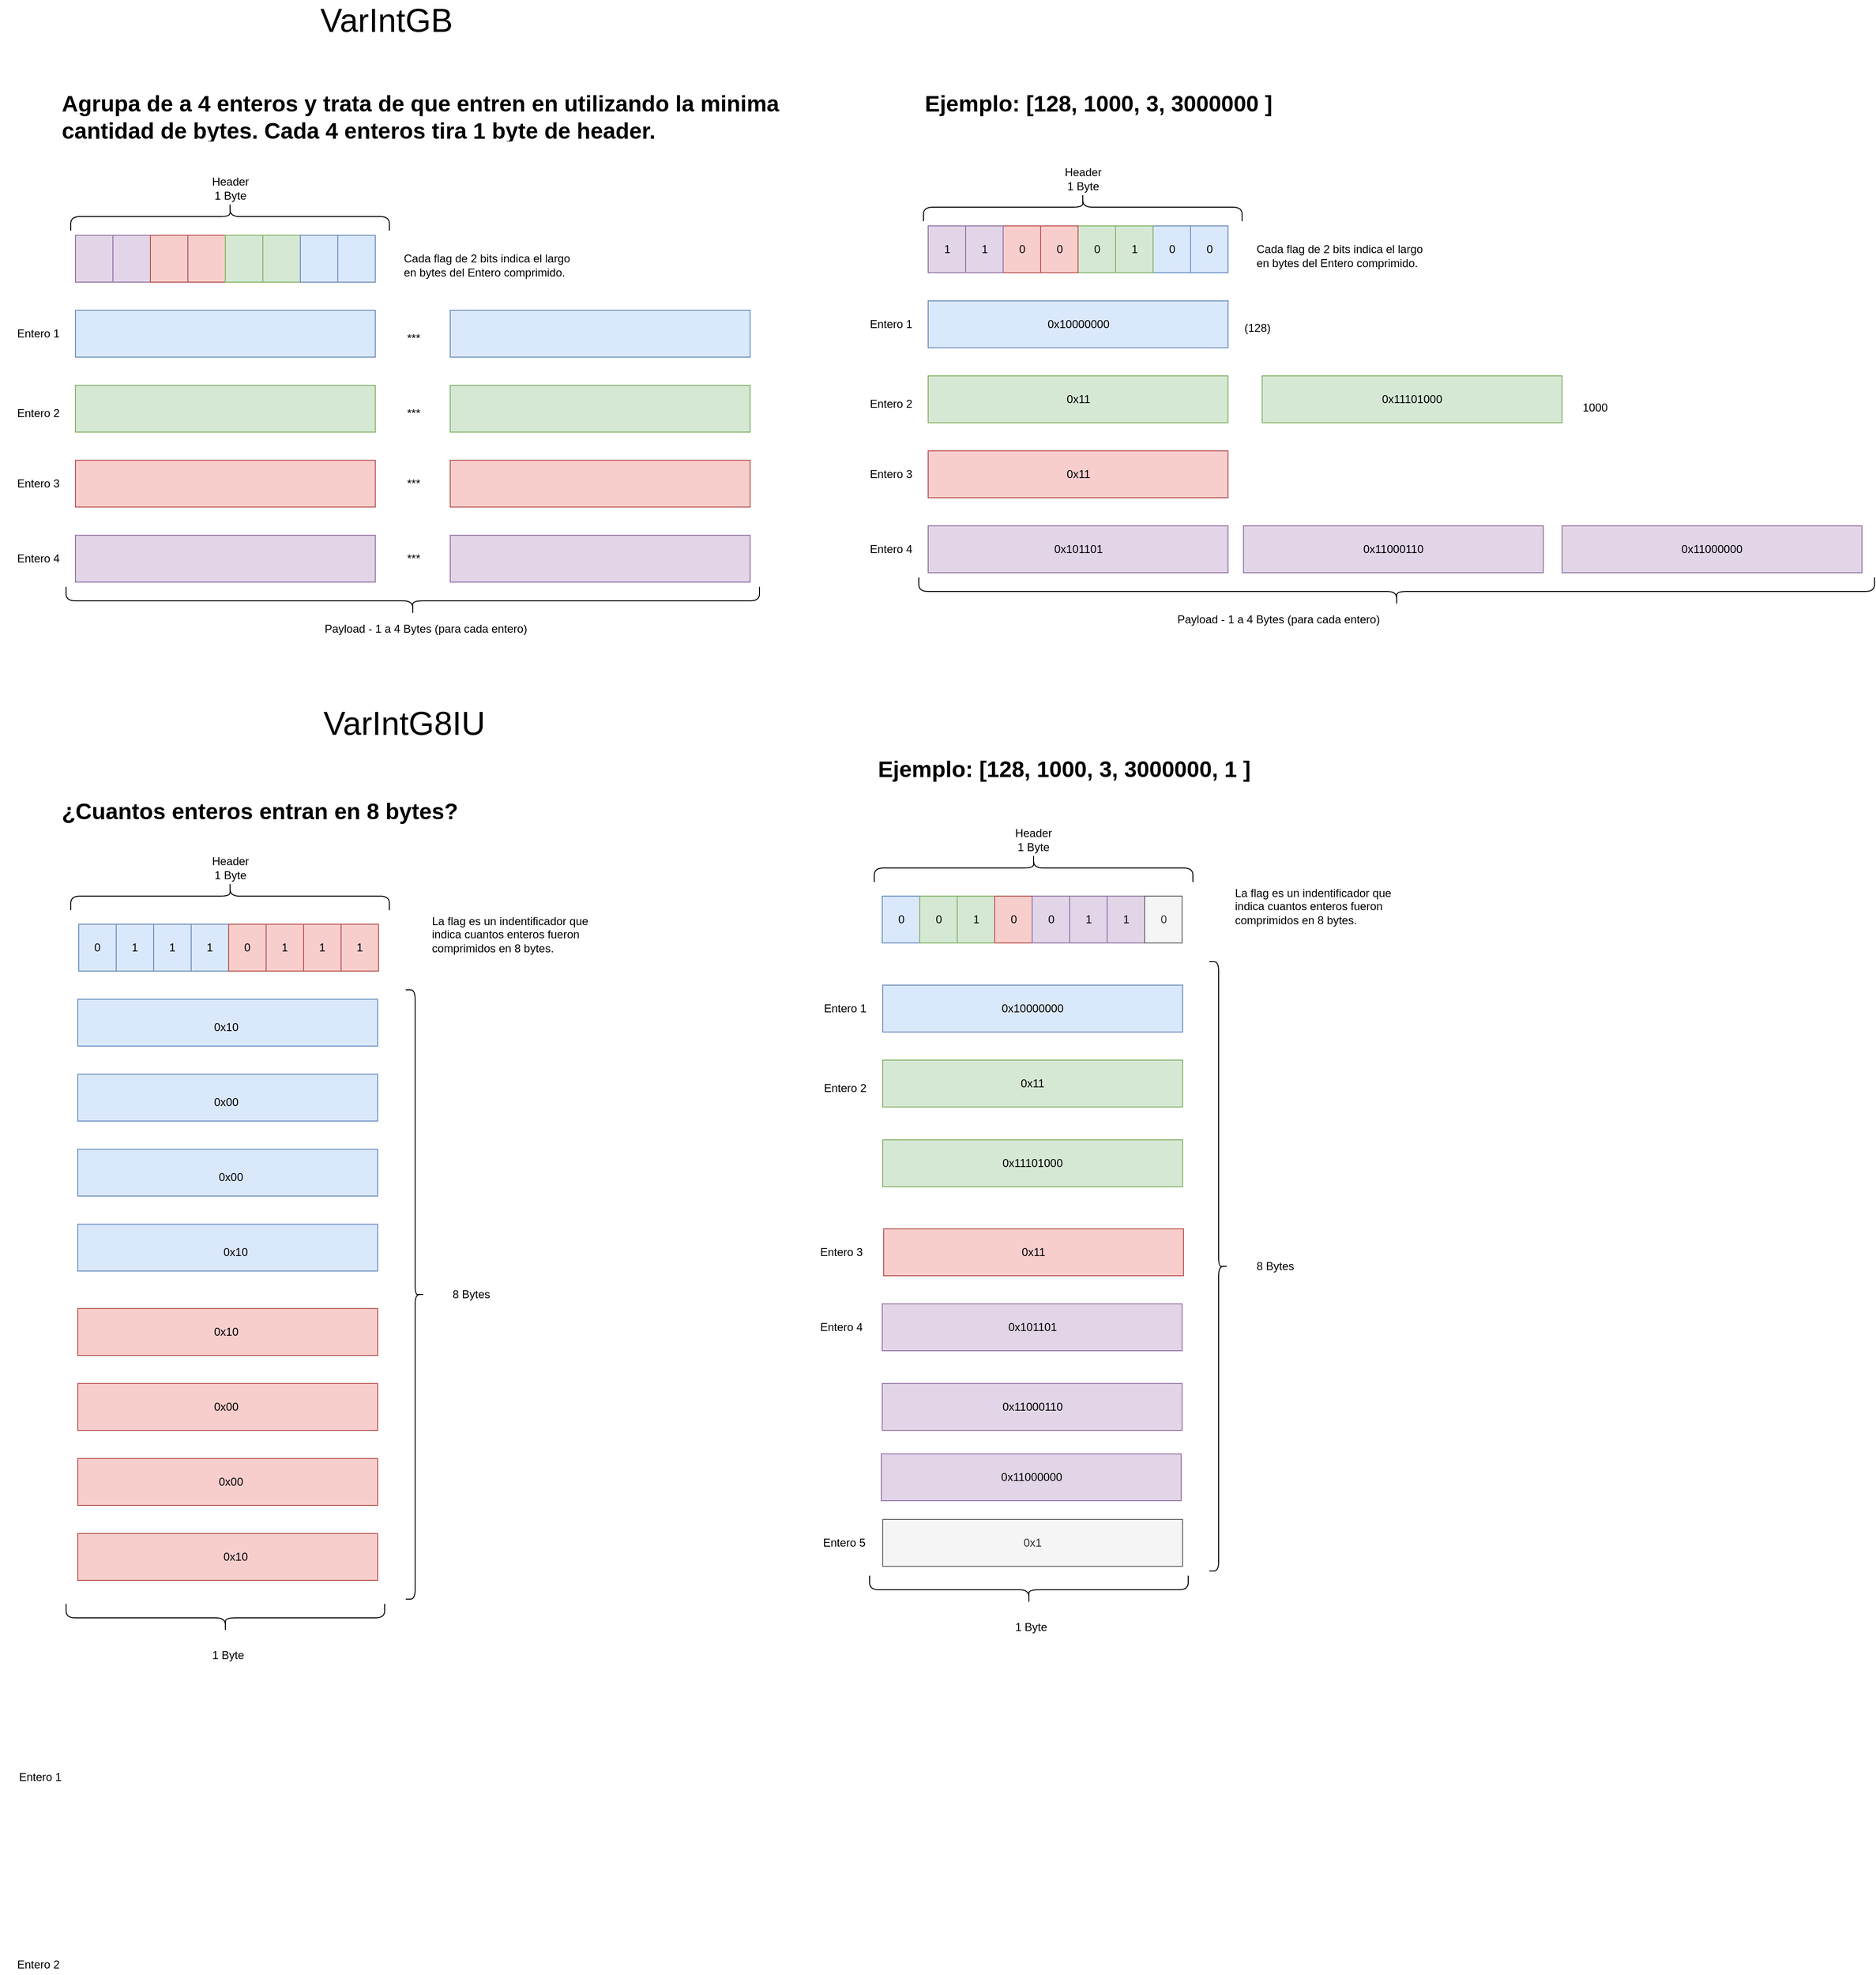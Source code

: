<mxfile version="14.2.9" type="github">
  <diagram id="hsf868e_G697D2QuOopU" name="Page-1">
    <mxGraphModel dx="1892" dy="1302" grid="1" gridSize="10" guides="1" tooltips="1" connect="1" arrows="1" fold="1" page="1" pageScale="1" pageWidth="850" pageHeight="1100" math="0" shadow="0">
      <root>
        <mxCell id="0" />
        <mxCell id="1" parent="0" />
        <mxCell id="dQEKMLo4c5Q9Y4gcqhOH-5" value="" style="rounded=0;whiteSpace=wrap;html=1;fillColor=#e1d5e7;strokeColor=#9673a6;" vertex="1" parent="1">
          <mxGeometry x="93.5" y="280" width="80" height="50" as="geometry" />
        </mxCell>
        <mxCell id="dQEKMLo4c5Q9Y4gcqhOH-6" value="" style="rounded=0;whiteSpace=wrap;html=1;fillColor=#f8cecc;strokeColor=#b85450;" vertex="1" parent="1">
          <mxGeometry x="173.5" y="280" width="80" height="50" as="geometry" />
        </mxCell>
        <mxCell id="dQEKMLo4c5Q9Y4gcqhOH-7" value="" style="rounded=0;whiteSpace=wrap;html=1;fillColor=#d5e8d4;strokeColor=#82b366;" vertex="1" parent="1">
          <mxGeometry x="253.5" y="280" width="80" height="50" as="geometry" />
        </mxCell>
        <mxCell id="dQEKMLo4c5Q9Y4gcqhOH-8" value="" style="rounded=0;whiteSpace=wrap;html=1;fillColor=#dae8fc;strokeColor=#6c8ebf;" vertex="1" parent="1">
          <mxGeometry x="333.5" y="280" width="80" height="50" as="geometry" />
        </mxCell>
        <mxCell id="dQEKMLo4c5Q9Y4gcqhOH-9" value="" style="rounded=0;whiteSpace=wrap;html=1;fillColor=#dae8fc;strokeColor=#6c8ebf;" vertex="1" parent="1">
          <mxGeometry x="93.5" y="360" width="320" height="50" as="geometry" />
        </mxCell>
        <mxCell id="dQEKMLo4c5Q9Y4gcqhOH-10" value="" style="rounded=0;whiteSpace=wrap;html=1;fillColor=#d5e8d4;strokeColor=#82b366;" vertex="1" parent="1">
          <mxGeometry x="93.5" y="440" width="320" height="50" as="geometry" />
        </mxCell>
        <mxCell id="dQEKMLo4c5Q9Y4gcqhOH-11" value="" style="rounded=0;whiteSpace=wrap;html=1;fillColor=#f8cecc;strokeColor=#b85450;" vertex="1" parent="1">
          <mxGeometry x="93.5" y="520" width="320" height="50" as="geometry" />
        </mxCell>
        <mxCell id="dQEKMLo4c5Q9Y4gcqhOH-12" value="" style="rounded=0;whiteSpace=wrap;html=1;fillColor=#e1d5e7;strokeColor=#9673a6;" vertex="1" parent="1">
          <mxGeometry x="93.5" y="600" width="320" height="50" as="geometry" />
        </mxCell>
        <mxCell id="dQEKMLo4c5Q9Y4gcqhOH-15" value="" style="rounded=0;whiteSpace=wrap;html=1;fillColor=#e1d5e7;strokeColor=#9673a6;" vertex="1" parent="1">
          <mxGeometry x="93.5" y="280" width="40" height="50" as="geometry" />
        </mxCell>
        <mxCell id="dQEKMLo4c5Q9Y4gcqhOH-16" value="" style="rounded=0;whiteSpace=wrap;html=1;fillColor=#f8cecc;strokeColor=#b85450;" vertex="1" parent="1">
          <mxGeometry x="173.5" y="280" width="40" height="50" as="geometry" />
        </mxCell>
        <mxCell id="dQEKMLo4c5Q9Y4gcqhOH-17" value="" style="rounded=0;whiteSpace=wrap;html=1;fillColor=#d5e8d4;strokeColor=#82b366;" vertex="1" parent="1">
          <mxGeometry x="253.5" y="280" width="40" height="50" as="geometry" />
        </mxCell>
        <mxCell id="dQEKMLo4c5Q9Y4gcqhOH-18" value="" style="rounded=0;whiteSpace=wrap;html=1;fillColor=#dae8fc;strokeColor=#6c8ebf;" vertex="1" parent="1">
          <mxGeometry x="333.5" y="280" width="40" height="50" as="geometry" />
        </mxCell>
        <mxCell id="dQEKMLo4c5Q9Y4gcqhOH-19" value="Payload - 1 a 4 Bytes (para cada entero)" style="text;html=1;strokeColor=none;fillColor=none;align=center;verticalAlign=middle;whiteSpace=wrap;rounded=0;" vertex="1" parent="1">
          <mxGeometry x="351" y="690" width="232.5" height="20" as="geometry" />
        </mxCell>
        <mxCell id="dQEKMLo4c5Q9Y4gcqhOH-30" value="" style="shape=curlyBracket;whiteSpace=wrap;html=1;rounded=1;rotation=-90;" vertex="1" parent="1">
          <mxGeometry x="438.5" y="300" width="30" height="740" as="geometry" />
        </mxCell>
        <mxCell id="dQEKMLo4c5Q9Y4gcqhOH-31" value="" style="shape=curlyBracket;whiteSpace=wrap;html=1;rounded=1;rotation=-90;direction=west;" vertex="1" parent="1">
          <mxGeometry x="243.5" y="90" width="30" height="340" as="geometry" />
        </mxCell>
        <mxCell id="dQEKMLo4c5Q9Y4gcqhOH-32" value="&lt;div&gt;Header &lt;br&gt;&lt;/div&gt;&lt;div&gt;1 Byte&lt;/div&gt;" style="text;html=1;strokeColor=none;fillColor=none;align=center;verticalAlign=middle;whiteSpace=wrap;rounded=0;" vertex="1" parent="1">
          <mxGeometry x="213.5" y="220" width="90" height="20" as="geometry" />
        </mxCell>
        <mxCell id="dQEKMLo4c5Q9Y4gcqhOH-33" value="" style="rounded=0;whiteSpace=wrap;html=1;fillColor=#dae8fc;strokeColor=#6c8ebf;" vertex="1" parent="1">
          <mxGeometry x="493.5" y="360" width="320" height="50" as="geometry" />
        </mxCell>
        <mxCell id="dQEKMLo4c5Q9Y4gcqhOH-34" value="" style="rounded=0;whiteSpace=wrap;html=1;fillColor=#d5e8d4;strokeColor=#82b366;" vertex="1" parent="1">
          <mxGeometry x="493.5" y="440" width="320" height="50" as="geometry" />
        </mxCell>
        <mxCell id="dQEKMLo4c5Q9Y4gcqhOH-35" value="" style="rounded=0;whiteSpace=wrap;html=1;fillColor=#f8cecc;strokeColor=#b85450;" vertex="1" parent="1">
          <mxGeometry x="493.5" y="520" width="320" height="50" as="geometry" />
        </mxCell>
        <mxCell id="dQEKMLo4c5Q9Y4gcqhOH-36" value="" style="rounded=0;whiteSpace=wrap;html=1;fillColor=#e1d5e7;strokeColor=#9673a6;" vertex="1" parent="1">
          <mxGeometry x="493.5" y="600" width="320" height="50" as="geometry" />
        </mxCell>
        <mxCell id="dQEKMLo4c5Q9Y4gcqhOH-37" value="***" style="text;html=1;align=center;verticalAlign=middle;resizable=0;points=[];autosize=1;" vertex="1" parent="1">
          <mxGeometry x="438.5" y="380" width="30" height="20" as="geometry" />
        </mxCell>
        <mxCell id="dQEKMLo4c5Q9Y4gcqhOH-38" value="***" style="text;html=1;align=center;verticalAlign=middle;resizable=0;points=[];autosize=1;" vertex="1" parent="1">
          <mxGeometry x="438.5" y="460" width="30" height="20" as="geometry" />
        </mxCell>
        <mxCell id="dQEKMLo4c5Q9Y4gcqhOH-39" value="***" style="text;html=1;align=center;verticalAlign=middle;resizable=0;points=[];autosize=1;" vertex="1" parent="1">
          <mxGeometry x="438.5" y="535" width="30" height="20" as="geometry" />
        </mxCell>
        <mxCell id="dQEKMLo4c5Q9Y4gcqhOH-40" value="***" style="text;html=1;align=center;verticalAlign=middle;resizable=0;points=[];autosize=1;" vertex="1" parent="1">
          <mxGeometry x="438.5" y="615" width="30" height="20" as="geometry" />
        </mxCell>
        <mxCell id="dQEKMLo4c5Q9Y4gcqhOH-41" value="Entero 1" style="text;html=1;strokeColor=none;fillColor=none;align=center;verticalAlign=middle;whiteSpace=wrap;rounded=0;" vertex="1" parent="1">
          <mxGeometry x="13.5" y="375" width="80" height="20" as="geometry" />
        </mxCell>
        <mxCell id="dQEKMLo4c5Q9Y4gcqhOH-42" value="Entero 2" style="text;html=1;strokeColor=none;fillColor=none;align=center;verticalAlign=middle;whiteSpace=wrap;rounded=0;" vertex="1" parent="1">
          <mxGeometry x="13.5" y="460" width="80" height="20" as="geometry" />
        </mxCell>
        <mxCell id="dQEKMLo4c5Q9Y4gcqhOH-43" value="Entero 3" style="text;html=1;strokeColor=none;fillColor=none;align=center;verticalAlign=middle;whiteSpace=wrap;rounded=0;" vertex="1" parent="1">
          <mxGeometry x="13.5" y="535" width="80" height="20" as="geometry" />
        </mxCell>
        <mxCell id="dQEKMLo4c5Q9Y4gcqhOH-44" value="Entero 4" style="text;html=1;strokeColor=none;fillColor=none;align=center;verticalAlign=middle;whiteSpace=wrap;rounded=0;" vertex="1" parent="1">
          <mxGeometry x="13.5" y="615" width="80" height="20" as="geometry" />
        </mxCell>
        <mxCell id="dQEKMLo4c5Q9Y4gcqhOH-45" value="&lt;br&gt;&lt;p&gt;Cada flag de 2 bits indica el largo en bytes del Entero comprimido.&lt;br&gt;&lt;/p&gt;" style="text;html=1;strokeColor=none;fillColor=none;spacing=5;spacingTop=-20;whiteSpace=wrap;overflow=hidden;rounded=0;" vertex="1" parent="1">
          <mxGeometry x="438.5" y="282" width="195" height="58" as="geometry" />
        </mxCell>
        <mxCell id="dQEKMLo4c5Q9Y4gcqhOH-47" value="&lt;font style=&quot;font-size: 35px&quot;&gt;VarIntGB&lt;/font&gt;" style="text;html=1;align=center;verticalAlign=middle;resizable=0;points=[];autosize=1;" vertex="1" parent="1">
          <mxGeometry x="345" y="35" width="160" height="30" as="geometry" />
        </mxCell>
        <mxCell id="dQEKMLo4c5Q9Y4gcqhOH-76" value="La flag es un indentificador que indica cuantos enteros fueron comprimidos en 8 bytes." style="text;html=1;strokeColor=none;fillColor=none;spacing=5;spacingTop=-20;whiteSpace=wrap;overflow=hidden;rounded=0;" vertex="1" parent="1">
          <mxGeometry x="468.5" y="1015" width="195" height="58" as="geometry" />
        </mxCell>
        <mxCell id="dQEKMLo4c5Q9Y4gcqhOH-77" value="&lt;font style=&quot;font-size: 35px&quot;&gt;VarIntG8IU&lt;/font&gt;" style="text;html=1;align=center;verticalAlign=middle;resizable=0;points=[];autosize=1;" vertex="1" parent="1">
          <mxGeometry x="348.5" y="785" width="190" height="30" as="geometry" />
        </mxCell>
        <mxCell id="dQEKMLo4c5Q9Y4gcqhOH-96" value="" style="rounded=0;whiteSpace=wrap;html=1;fillColor=#dae8fc;strokeColor=#6c8ebf;" vertex="1" parent="1">
          <mxGeometry x="96" y="1095" width="320" height="50" as="geometry" />
        </mxCell>
        <mxCell id="dQEKMLo4c5Q9Y4gcqhOH-97" value="" style="rounded=0;whiteSpace=wrap;html=1;fillColor=#dae8fc;strokeColor=#6c8ebf;" vertex="1" parent="1">
          <mxGeometry x="96" y="1175" width="320" height="50" as="geometry" />
        </mxCell>
        <mxCell id="dQEKMLo4c5Q9Y4gcqhOH-98" value="" style="rounded=0;whiteSpace=wrap;html=1;fillColor=#dae8fc;strokeColor=#6c8ebf;" vertex="1" parent="1">
          <mxGeometry x="96" y="1255" width="320" height="50" as="geometry" />
        </mxCell>
        <mxCell id="dQEKMLo4c5Q9Y4gcqhOH-99" value="" style="rounded=0;whiteSpace=wrap;html=1;fillColor=#dae8fc;strokeColor=#6c8ebf;" vertex="1" parent="1">
          <mxGeometry x="96" y="1335" width="320" height="50" as="geometry" />
        </mxCell>
        <mxCell id="dQEKMLo4c5Q9Y4gcqhOH-100" value="1 Byte" style="text;html=1;strokeColor=none;fillColor=none;align=center;verticalAlign=middle;whiteSpace=wrap;rounded=0;" vertex="1" parent="1">
          <mxGeometry x="139.75" y="1785" width="232.5" height="20" as="geometry" />
        </mxCell>
        <mxCell id="dQEKMLo4c5Q9Y4gcqhOH-101" value="" style="shape=curlyBracket;whiteSpace=wrap;html=1;rounded=1;rotation=-90;" vertex="1" parent="1">
          <mxGeometry x="238.5" y="1585" width="30" height="340" as="geometry" />
        </mxCell>
        <mxCell id="dQEKMLo4c5Q9Y4gcqhOH-102" value="Entero 1" style="text;html=1;strokeColor=none;fillColor=none;align=center;verticalAlign=middle;whiteSpace=wrap;rounded=0;" vertex="1" parent="1">
          <mxGeometry x="16" y="1915" width="80" height="20" as="geometry" />
        </mxCell>
        <mxCell id="dQEKMLo4c5Q9Y4gcqhOH-106" value="" style="rounded=0;whiteSpace=wrap;html=1;fillColor=#f8cecc;strokeColor=#b85450;" vertex="1" parent="1">
          <mxGeometry x="96" y="1425" width="320" height="50" as="geometry" />
        </mxCell>
        <mxCell id="dQEKMLo4c5Q9Y4gcqhOH-107" value="" style="rounded=0;whiteSpace=wrap;html=1;fillColor=#f8cecc;strokeColor=#b85450;" vertex="1" parent="1">
          <mxGeometry x="96" y="1505" width="320" height="50" as="geometry" />
        </mxCell>
        <mxCell id="dQEKMLo4c5Q9Y4gcqhOH-108" value="" style="rounded=0;whiteSpace=wrap;html=1;fillColor=#f8cecc;strokeColor=#b85450;" vertex="1" parent="1">
          <mxGeometry x="96" y="1585" width="320" height="50" as="geometry" />
        </mxCell>
        <mxCell id="dQEKMLo4c5Q9Y4gcqhOH-109" value="" style="rounded=0;whiteSpace=wrap;html=1;fillColor=#f8cecc;strokeColor=#b85450;" vertex="1" parent="1">
          <mxGeometry x="96" y="1665" width="320" height="50" as="geometry" />
        </mxCell>
        <mxCell id="dQEKMLo4c5Q9Y4gcqhOH-110" value="Entero 2" style="text;html=1;strokeColor=none;fillColor=none;align=center;verticalAlign=middle;whiteSpace=wrap;rounded=0;" vertex="1" parent="1">
          <mxGeometry x="13.5" y="2115" width="80" height="20" as="geometry" />
        </mxCell>
        <mxCell id="dQEKMLo4c5Q9Y4gcqhOH-115" value="0x00" style="text;html=1;align=center;verticalAlign=middle;resizable=0;points=[];autosize=1;" vertex="1" parent="1">
          <mxGeometry x="233.5" y="1520" width="40" height="20" as="geometry" />
        </mxCell>
        <mxCell id="dQEKMLo4c5Q9Y4gcqhOH-116" value="0x10" style="text;html=1;align=center;verticalAlign=middle;resizable=0;points=[];autosize=1;" vertex="1" parent="1">
          <mxGeometry x="233.5" y="1440" width="40" height="20" as="geometry" />
        </mxCell>
        <mxCell id="dQEKMLo4c5Q9Y4gcqhOH-117" value="0x00" style="text;html=1;align=center;verticalAlign=middle;resizable=0;points=[];autosize=1;" vertex="1" parent="1">
          <mxGeometry x="238.5" y="1600" width="40" height="20" as="geometry" />
        </mxCell>
        <mxCell id="dQEKMLo4c5Q9Y4gcqhOH-118" value="0x10" style="text;html=1;align=center;verticalAlign=middle;resizable=0;points=[];autosize=1;" vertex="1" parent="1">
          <mxGeometry x="243.5" y="1680" width="40" height="20" as="geometry" />
        </mxCell>
        <mxCell id="dQEKMLo4c5Q9Y4gcqhOH-119" value="" style="shape=curlyBracket;whiteSpace=wrap;html=1;rounded=1;fillColor=#B3B3B3;direction=west;" vertex="1" parent="1">
          <mxGeometry x="446" y="1085" width="20" height="650" as="geometry" />
        </mxCell>
        <mxCell id="dQEKMLo4c5Q9Y4gcqhOH-121" value="8 Bytes" style="text;html=1;strokeColor=none;fillColor=none;align=center;verticalAlign=middle;whiteSpace=wrap;rounded=0;" vertex="1" parent="1">
          <mxGeometry x="431" y="1400" width="170" height="20" as="geometry" />
        </mxCell>
        <mxCell id="dQEKMLo4c5Q9Y4gcqhOH-124" value="" style="rounded=0;whiteSpace=wrap;html=1;fillColor=#f5f5f5;strokeColor=#666666;fontColor=#333333;" vertex="1" parent="1">
          <mxGeometry x="97" y="1015" width="80" height="50" as="geometry" />
        </mxCell>
        <mxCell id="dQEKMLo4c5Q9Y4gcqhOH-128" value="0" style="rounded=0;whiteSpace=wrap;html=1;strokeColor=#6c8ebf;fillColor=#dae8fc;" vertex="1" parent="1">
          <mxGeometry x="97" y="1015" width="40" height="50" as="geometry" />
        </mxCell>
        <mxCell id="dQEKMLo4c5Q9Y4gcqhOH-132" value="" style="shape=curlyBracket;whiteSpace=wrap;html=1;rounded=1;rotation=-90;direction=west;" vertex="1" parent="1">
          <mxGeometry x="243.5" y="815" width="30" height="340" as="geometry" />
        </mxCell>
        <mxCell id="dQEKMLo4c5Q9Y4gcqhOH-133" value="&lt;div&gt;Header &lt;br&gt;&lt;/div&gt;&lt;div&gt;1 Byte&lt;/div&gt;" style="text;html=1;strokeColor=none;fillColor=none;align=center;verticalAlign=middle;whiteSpace=wrap;rounded=0;" vertex="1" parent="1">
          <mxGeometry x="213.5" y="945" width="90" height="20" as="geometry" />
        </mxCell>
        <mxCell id="dQEKMLo4c5Q9Y4gcqhOH-134" value="1" style="rounded=0;whiteSpace=wrap;html=1;strokeColor=#6c8ebf;fillColor=#dae8fc;" vertex="1" parent="1">
          <mxGeometry x="137" y="1015" width="40" height="50" as="geometry" />
        </mxCell>
        <mxCell id="dQEKMLo4c5Q9Y4gcqhOH-135" value="1" style="rounded=0;whiteSpace=wrap;html=1;strokeColor=#6c8ebf;fillColor=#dae8fc;" vertex="1" parent="1">
          <mxGeometry x="177" y="1015" width="40" height="50" as="geometry" />
        </mxCell>
        <mxCell id="dQEKMLo4c5Q9Y4gcqhOH-136" value="1" style="rounded=0;whiteSpace=wrap;html=1;strokeColor=#6c8ebf;fillColor=#dae8fc;" vertex="1" parent="1">
          <mxGeometry x="217" y="1015" width="40" height="50" as="geometry" />
        </mxCell>
        <mxCell id="dQEKMLo4c5Q9Y4gcqhOH-137" value="0" style="rounded=0;whiteSpace=wrap;html=1;strokeColor=#b85450;fillColor=#f8cecc;" vertex="1" parent="1">
          <mxGeometry x="257" y="1015" width="40" height="50" as="geometry" />
        </mxCell>
        <mxCell id="dQEKMLo4c5Q9Y4gcqhOH-138" value="1" style="rounded=0;whiteSpace=wrap;html=1;strokeColor=#b85450;fillColor=#f8cecc;" vertex="1" parent="1">
          <mxGeometry x="297" y="1015" width="40" height="50" as="geometry" />
        </mxCell>
        <mxCell id="dQEKMLo4c5Q9Y4gcqhOH-139" value="1" style="rounded=0;whiteSpace=wrap;html=1;strokeColor=#b85450;fillColor=#f8cecc;" vertex="1" parent="1">
          <mxGeometry x="337" y="1015" width="40" height="50" as="geometry" />
        </mxCell>
        <mxCell id="dQEKMLo4c5Q9Y4gcqhOH-140" value="1" style="rounded=0;whiteSpace=wrap;html=1;strokeColor=#b85450;fillColor=#f8cecc;" vertex="1" parent="1">
          <mxGeometry x="377" y="1015" width="40" height="50" as="geometry" />
        </mxCell>
        <mxCell id="dQEKMLo4c5Q9Y4gcqhOH-142" value="0x00" style="text;html=1;align=center;verticalAlign=middle;resizable=0;points=[];autosize=1;" vertex="1" parent="1">
          <mxGeometry x="233.5" y="1195" width="40" height="20" as="geometry" />
        </mxCell>
        <mxCell id="dQEKMLo4c5Q9Y4gcqhOH-143" value="0x10" style="text;html=1;align=center;verticalAlign=middle;resizable=0;points=[];autosize=1;" vertex="1" parent="1">
          <mxGeometry x="233.5" y="1115" width="40" height="20" as="geometry" />
        </mxCell>
        <mxCell id="dQEKMLo4c5Q9Y4gcqhOH-144" value="0x00" style="text;html=1;align=center;verticalAlign=middle;resizable=0;points=[];autosize=1;" vertex="1" parent="1">
          <mxGeometry x="238.5" y="1275" width="40" height="20" as="geometry" />
        </mxCell>
        <mxCell id="dQEKMLo4c5Q9Y4gcqhOH-145" value="0x10" style="text;html=1;align=center;verticalAlign=middle;resizable=0;points=[];autosize=1;" vertex="1" parent="1">
          <mxGeometry x="243.5" y="1355" width="40" height="20" as="geometry" />
        </mxCell>
        <mxCell id="dQEKMLo4c5Q9Y4gcqhOH-146" value="" style="rounded=0;whiteSpace=wrap;html=1;fillColor=#e1d5e7;strokeColor=#9673a6;" vertex="1" parent="1">
          <mxGeometry x="1003.5" y="270" width="80" height="50" as="geometry" />
        </mxCell>
        <mxCell id="dQEKMLo4c5Q9Y4gcqhOH-147" value="" style="rounded=0;whiteSpace=wrap;html=1;fillColor=#f8cecc;strokeColor=#b85450;" vertex="1" parent="1">
          <mxGeometry x="1083.5" y="270" width="80" height="50" as="geometry" />
        </mxCell>
        <mxCell id="dQEKMLo4c5Q9Y4gcqhOH-148" value="" style="rounded=0;whiteSpace=wrap;html=1;fillColor=#d5e8d4;strokeColor=#82b366;" vertex="1" parent="1">
          <mxGeometry x="1163.5" y="270" width="80" height="50" as="geometry" />
        </mxCell>
        <mxCell id="dQEKMLo4c5Q9Y4gcqhOH-149" value="0" style="rounded=0;whiteSpace=wrap;html=1;fillColor=#dae8fc;strokeColor=#6c8ebf;" vertex="1" parent="1">
          <mxGeometry x="1243.5" y="270" width="40" height="50" as="geometry" />
        </mxCell>
        <mxCell id="dQEKMLo4c5Q9Y4gcqhOH-150" value="0x10000000 " style="rounded=0;whiteSpace=wrap;html=1;fillColor=#dae8fc;strokeColor=#6c8ebf;" vertex="1" parent="1">
          <mxGeometry x="1003.5" y="350" width="320" height="50" as="geometry" />
        </mxCell>
        <mxCell id="dQEKMLo4c5Q9Y4gcqhOH-151" value="0x11" style="rounded=0;whiteSpace=wrap;html=1;fillColor=#d5e8d4;strokeColor=#82b366;" vertex="1" parent="1">
          <mxGeometry x="1003.5" y="430" width="320" height="50" as="geometry" />
        </mxCell>
        <mxCell id="dQEKMLo4c5Q9Y4gcqhOH-152" value="0x11" style="rounded=0;whiteSpace=wrap;html=1;fillColor=#f8cecc;strokeColor=#b85450;" vertex="1" parent="1">
          <mxGeometry x="1003.5" y="510" width="320" height="50" as="geometry" />
        </mxCell>
        <mxCell id="dQEKMLo4c5Q9Y4gcqhOH-153" value="0x101101" style="rounded=0;whiteSpace=wrap;html=1;fillColor=#e1d5e7;strokeColor=#9673a6;" vertex="1" parent="1">
          <mxGeometry x="1003.5" y="590" width="320" height="50" as="geometry" />
        </mxCell>
        <mxCell id="dQEKMLo4c5Q9Y4gcqhOH-154" value="1" style="rounded=0;whiteSpace=wrap;html=1;fillColor=#e1d5e7;strokeColor=#9673a6;" vertex="1" parent="1">
          <mxGeometry x="1003.5" y="270" width="40" height="50" as="geometry" />
        </mxCell>
        <mxCell id="dQEKMLo4c5Q9Y4gcqhOH-155" value="0" style="rounded=0;whiteSpace=wrap;html=1;fillColor=#f8cecc;strokeColor=#b85450;" vertex="1" parent="1">
          <mxGeometry x="1083.5" y="270" width="40" height="50" as="geometry" />
        </mxCell>
        <mxCell id="dQEKMLo4c5Q9Y4gcqhOH-156" value="0" style="rounded=0;whiteSpace=wrap;html=1;fillColor=#d5e8d4;strokeColor=#82b366;" vertex="1" parent="1">
          <mxGeometry x="1163.5" y="270" width="40" height="50" as="geometry" />
        </mxCell>
        <mxCell id="dQEKMLo4c5Q9Y4gcqhOH-158" value="Payload - 1 a 4 Bytes (para cada entero)" style="text;html=1;strokeColor=none;fillColor=none;align=center;verticalAlign=middle;whiteSpace=wrap;rounded=0;" vertex="1" parent="1">
          <mxGeometry x="1261" y="680" width="232.5" height="20" as="geometry" />
        </mxCell>
        <mxCell id="dQEKMLo4c5Q9Y4gcqhOH-159" value="" style="shape=curlyBracket;whiteSpace=wrap;html=1;rounded=1;rotation=-90;" vertex="1" parent="1">
          <mxGeometry x="1488.5" y="150" width="30" height="1020" as="geometry" />
        </mxCell>
        <mxCell id="dQEKMLo4c5Q9Y4gcqhOH-160" value="" style="shape=curlyBracket;whiteSpace=wrap;html=1;rounded=1;rotation=-90;direction=west;" vertex="1" parent="1">
          <mxGeometry x="1153.5" y="80" width="30" height="340" as="geometry" />
        </mxCell>
        <mxCell id="dQEKMLo4c5Q9Y4gcqhOH-161" value="&lt;div&gt;Header &lt;br&gt;&lt;/div&gt;&lt;div&gt;1 Byte&lt;/div&gt;" style="text;html=1;strokeColor=none;fillColor=none;align=center;verticalAlign=middle;whiteSpace=wrap;rounded=0;" vertex="1" parent="1">
          <mxGeometry x="1123.5" y="210" width="90" height="20" as="geometry" />
        </mxCell>
        <mxCell id="dQEKMLo4c5Q9Y4gcqhOH-163" value="0x11101000" style="rounded=0;whiteSpace=wrap;html=1;fillColor=#d5e8d4;strokeColor=#82b366;" vertex="1" parent="1">
          <mxGeometry x="1360" y="430" width="320" height="50" as="geometry" />
        </mxCell>
        <mxCell id="dQEKMLo4c5Q9Y4gcqhOH-170" value="Entero 1" style="text;html=1;strokeColor=none;fillColor=none;align=center;verticalAlign=middle;whiteSpace=wrap;rounded=0;" vertex="1" parent="1">
          <mxGeometry x="923.5" y="365" width="80" height="20" as="geometry" />
        </mxCell>
        <mxCell id="dQEKMLo4c5Q9Y4gcqhOH-171" value="Entero 2" style="text;html=1;strokeColor=none;fillColor=none;align=center;verticalAlign=middle;whiteSpace=wrap;rounded=0;" vertex="1" parent="1">
          <mxGeometry x="923.5" y="450" width="80" height="20" as="geometry" />
        </mxCell>
        <mxCell id="dQEKMLo4c5Q9Y4gcqhOH-172" value="Entero 3" style="text;html=1;strokeColor=none;fillColor=none;align=center;verticalAlign=middle;whiteSpace=wrap;rounded=0;" vertex="1" parent="1">
          <mxGeometry x="923.5" y="525" width="80" height="20" as="geometry" />
        </mxCell>
        <mxCell id="dQEKMLo4c5Q9Y4gcqhOH-173" value="Entero 4" style="text;html=1;strokeColor=none;fillColor=none;align=center;verticalAlign=middle;whiteSpace=wrap;rounded=0;" vertex="1" parent="1">
          <mxGeometry x="923.5" y="605" width="80" height="20" as="geometry" />
        </mxCell>
        <mxCell id="dQEKMLo4c5Q9Y4gcqhOH-174" value="&lt;br&gt;&lt;p&gt;Cada flag de 2 bits indica el largo en bytes del Entero comprimido.&lt;br&gt;&lt;/p&gt;" style="text;html=1;strokeColor=none;fillColor=none;spacing=5;spacingTop=-20;whiteSpace=wrap;overflow=hidden;rounded=0;" vertex="1" parent="1">
          <mxGeometry x="1348.5" y="272" width="195" height="58" as="geometry" />
        </mxCell>
        <mxCell id="dQEKMLo4c5Q9Y4gcqhOH-208" value="1" style="rounded=0;whiteSpace=wrap;html=1;fillColor=#e1d5e7;strokeColor=#9673a6;" vertex="1" parent="1">
          <mxGeometry x="1043.5" y="270" width="40" height="50" as="geometry" />
        </mxCell>
        <mxCell id="dQEKMLo4c5Q9Y4gcqhOH-209" value="0" style="rounded=0;whiteSpace=wrap;html=1;fillColor=#f8cecc;strokeColor=#b85450;" vertex="1" parent="1">
          <mxGeometry x="1123.5" y="270" width="40" height="50" as="geometry" />
        </mxCell>
        <mxCell id="dQEKMLo4c5Q9Y4gcqhOH-210" value="1" style="rounded=0;whiteSpace=wrap;html=1;fillColor=#d5e8d4;strokeColor=#82b366;" vertex="1" parent="1">
          <mxGeometry x="1203.5" y="270" width="40" height="50" as="geometry" />
        </mxCell>
        <mxCell id="dQEKMLo4c5Q9Y4gcqhOH-211" value="0" style="rounded=0;whiteSpace=wrap;html=1;fillColor=#dae8fc;strokeColor=#6c8ebf;" vertex="1" parent="1">
          <mxGeometry x="1283.5" y="270" width="40" height="50" as="geometry" />
        </mxCell>
        <mxCell id="dQEKMLo4c5Q9Y4gcqhOH-212" value="La flag es un indentificador que indica cuantos enteros fueron comprimidos en 8 bytes." style="text;html=1;strokeColor=none;fillColor=none;spacing=5;spacingTop=-20;whiteSpace=wrap;overflow=hidden;rounded=0;" vertex="1" parent="1">
          <mxGeometry x="1326" y="985" width="195" height="58" as="geometry" />
        </mxCell>
        <mxCell id="dQEKMLo4c5Q9Y4gcqhOH-217" value="1 Byte" style="text;html=1;strokeColor=none;fillColor=none;align=center;verticalAlign=middle;whiteSpace=wrap;rounded=0;" vertex="1" parent="1">
          <mxGeometry x="997.25" y="1755" width="232.5" height="20" as="geometry" />
        </mxCell>
        <mxCell id="dQEKMLo4c5Q9Y4gcqhOH-218" value="" style="shape=curlyBracket;whiteSpace=wrap;html=1;rounded=1;rotation=-90;" vertex="1" parent="1">
          <mxGeometry x="1096" y="1555" width="30" height="340" as="geometry" />
        </mxCell>
        <mxCell id="dQEKMLo4c5Q9Y4gcqhOH-227" value="" style="shape=curlyBracket;whiteSpace=wrap;html=1;rounded=1;fillColor=#B3B3B3;direction=west;" vertex="1" parent="1">
          <mxGeometry x="1303.5" y="1055" width="20" height="650" as="geometry" />
        </mxCell>
        <mxCell id="dQEKMLo4c5Q9Y4gcqhOH-228" value="8 Bytes" style="text;html=1;strokeColor=none;fillColor=none;align=center;verticalAlign=middle;whiteSpace=wrap;rounded=0;" vertex="1" parent="1">
          <mxGeometry x="1288.5" y="1370" width="170" height="20" as="geometry" />
        </mxCell>
        <mxCell id="dQEKMLo4c5Q9Y4gcqhOH-229" value="" style="rounded=0;whiteSpace=wrap;html=1;fillColor=#f5f5f5;strokeColor=#666666;fontColor=#333333;" vertex="1" parent="1">
          <mxGeometry x="954.5" y="985" width="80" height="50" as="geometry" />
        </mxCell>
        <mxCell id="dQEKMLo4c5Q9Y4gcqhOH-230" value="0" style="rounded=0;whiteSpace=wrap;html=1;strokeColor=#6c8ebf;fillColor=#dae8fc;" vertex="1" parent="1">
          <mxGeometry x="954.5" y="985" width="40" height="50" as="geometry" />
        </mxCell>
        <mxCell id="dQEKMLo4c5Q9Y4gcqhOH-231" value="" style="shape=curlyBracket;whiteSpace=wrap;html=1;rounded=1;rotation=-90;direction=west;" vertex="1" parent="1">
          <mxGeometry x="1101" y="785" width="30" height="340" as="geometry" />
        </mxCell>
        <mxCell id="dQEKMLo4c5Q9Y4gcqhOH-232" value="&lt;div&gt;Header &lt;br&gt;&lt;/div&gt;&lt;div&gt;1 Byte&lt;/div&gt;" style="text;html=1;strokeColor=none;fillColor=none;align=center;verticalAlign=middle;whiteSpace=wrap;rounded=0;" vertex="1" parent="1">
          <mxGeometry x="1071" y="915" width="90" height="20" as="geometry" />
        </mxCell>
        <mxCell id="dQEKMLo4c5Q9Y4gcqhOH-233" value="0" style="rounded=0;whiteSpace=wrap;html=1;strokeColor=#82b366;fillColor=#d5e8d4;" vertex="1" parent="1">
          <mxGeometry x="994.5" y="985" width="40" height="50" as="geometry" />
        </mxCell>
        <mxCell id="dQEKMLo4c5Q9Y4gcqhOH-234" value="1" style="rounded=0;whiteSpace=wrap;html=1;strokeColor=#82b366;fillColor=#d5e8d4;" vertex="1" parent="1">
          <mxGeometry x="1034.5" y="985" width="40" height="50" as="geometry" />
        </mxCell>
        <mxCell id="dQEKMLo4c5Q9Y4gcqhOH-235" value="0" style="rounded=0;whiteSpace=wrap;html=1;strokeColor=#b85450;fillColor=#f8cecc;" vertex="1" parent="1">
          <mxGeometry x="1074.5" y="985" width="40" height="50" as="geometry" />
        </mxCell>
        <mxCell id="dQEKMLo4c5Q9Y4gcqhOH-236" value="0" style="rounded=0;whiteSpace=wrap;html=1;strokeColor=#9673a6;fillColor=#e1d5e7;" vertex="1" parent="1">
          <mxGeometry x="1114.5" y="985" width="40" height="50" as="geometry" />
        </mxCell>
        <mxCell id="dQEKMLo4c5Q9Y4gcqhOH-237" value="1" style="rounded=0;whiteSpace=wrap;html=1;strokeColor=#9673a6;fillColor=#e1d5e7;" vertex="1" parent="1">
          <mxGeometry x="1154.5" y="985" width="40" height="50" as="geometry" />
        </mxCell>
        <mxCell id="dQEKMLo4c5Q9Y4gcqhOH-238" value="1" style="rounded=0;whiteSpace=wrap;html=1;strokeColor=#9673a6;fillColor=#e1d5e7;" vertex="1" parent="1">
          <mxGeometry x="1194.5" y="985" width="40" height="50" as="geometry" />
        </mxCell>
        <mxCell id="dQEKMLo4c5Q9Y4gcqhOH-239" value="0" style="rounded=0;whiteSpace=wrap;html=1;strokeColor=#666666;fillColor=#f5f5f5;fontColor=#333333;" vertex="1" parent="1">
          <mxGeometry x="1234.5" y="985" width="40" height="50" as="geometry" />
        </mxCell>
        <mxCell id="dQEKMLo4c5Q9Y4gcqhOH-244" value="&lt;h1&gt;¿Cuantos enteros entran en 8 bytes?&lt;/h1&gt;&lt;p&gt;&lt;br&gt;&lt;/p&gt;" style="text;html=1;strokeColor=none;fillColor=none;spacing=5;spacingTop=-20;whiteSpace=wrap;overflow=hidden;rounded=0;" vertex="1" parent="1">
          <mxGeometry x="73.5" y="875" width="480" height="60" as="geometry" />
        </mxCell>
        <mxCell id="dQEKMLo4c5Q9Y4gcqhOH-245" value="&lt;h1&gt;Agrupa de a 4 enteros y trata de que entren en utilizando la minima cantidad de bytes. Cada 4 enteros tira 1 byte de header.&lt;br&gt;&lt;/h1&gt;&lt;p&gt;&lt;br&gt;&lt;/p&gt;" style="text;html=1;strokeColor=none;fillColor=none;spacing=5;spacingTop=-20;whiteSpace=wrap;overflow=hidden;rounded=0;" vertex="1" parent="1">
          <mxGeometry x="73.5" y="120" width="856.5" height="60" as="geometry" />
        </mxCell>
        <mxCell id="dQEKMLo4c5Q9Y4gcqhOH-247" value="&lt;h1&gt;Ejemplo: [128, 1000, 3, 3000000 ]&lt;br&gt;&lt;/h1&gt;&lt;p&gt;&lt;br&gt;&lt;/p&gt;" style="text;html=1;strokeColor=none;fillColor=none;spacing=5;spacingTop=-20;whiteSpace=wrap;overflow=hidden;rounded=0;" vertex="1" parent="1">
          <mxGeometry x="994.5" y="120" width="856.5" height="60" as="geometry" />
        </mxCell>
        <mxCell id="dQEKMLo4c5Q9Y4gcqhOH-248" value="(128)" style="text;whiteSpace=wrap;html=1;" vertex="1" parent="1">
          <mxGeometry x="1338.5" y="365" width="50" height="30" as="geometry" />
        </mxCell>
        <mxCell id="dQEKMLo4c5Q9Y4gcqhOH-249" value="1000" style="text;whiteSpace=wrap;html=1;" vertex="1" parent="1">
          <mxGeometry x="1700" y="450" width="50" height="30" as="geometry" />
        </mxCell>
        <mxCell id="dQEKMLo4c5Q9Y4gcqhOH-250" value="0x11000110" style="rounded=0;whiteSpace=wrap;html=1;fillColor=#e1d5e7;strokeColor=#9673a6;" vertex="1" parent="1">
          <mxGeometry x="1340" y="590" width="320" height="50" as="geometry" />
        </mxCell>
        <mxCell id="dQEKMLo4c5Q9Y4gcqhOH-251" value="0x11000000" style="rounded=0;whiteSpace=wrap;html=1;fillColor=#e1d5e7;strokeColor=#9673a6;" vertex="1" parent="1">
          <mxGeometry x="1680" y="590" width="320" height="50" as="geometry" />
        </mxCell>
        <mxCell id="dQEKMLo4c5Q9Y4gcqhOH-252" value="&lt;h1&gt;Ejemplo: [128, 1000, 3, 3000000, 1 ]&lt;br&gt;&lt;/h1&gt;&lt;p&gt;&lt;br&gt;&lt;/p&gt;" style="text;html=1;strokeColor=none;fillColor=none;spacing=5;spacingTop=-20;whiteSpace=wrap;overflow=hidden;rounded=0;" vertex="1" parent="1">
          <mxGeometry x="945.25" y="830" width="856.5" height="60" as="geometry" />
        </mxCell>
        <mxCell id="dQEKMLo4c5Q9Y4gcqhOH-261" value="0x10000000 " style="rounded=0;whiteSpace=wrap;html=1;fillColor=#dae8fc;strokeColor=#6c8ebf;" vertex="1" parent="1">
          <mxGeometry x="955" y="1080" width="320" height="50" as="geometry" />
        </mxCell>
        <mxCell id="dQEKMLo4c5Q9Y4gcqhOH-262" value="0x11" style="rounded=0;whiteSpace=wrap;html=1;fillColor=#d5e8d4;strokeColor=#82b366;" vertex="1" parent="1">
          <mxGeometry x="955" y="1160" width="320" height="50" as="geometry" />
        </mxCell>
        <mxCell id="dQEKMLo4c5Q9Y4gcqhOH-263" value="Entero 1" style="text;html=1;strokeColor=none;fillColor=none;align=center;verticalAlign=middle;whiteSpace=wrap;rounded=0;" vertex="1" parent="1">
          <mxGeometry x="875" y="1095" width="80" height="20" as="geometry" />
        </mxCell>
        <mxCell id="dQEKMLo4c5Q9Y4gcqhOH-264" value="Entero 2" style="text;html=1;strokeColor=none;fillColor=none;align=center;verticalAlign=middle;whiteSpace=wrap;rounded=0;" vertex="1" parent="1">
          <mxGeometry x="875" y="1180" width="80" height="20" as="geometry" />
        </mxCell>
        <mxCell id="dQEKMLo4c5Q9Y4gcqhOH-265" value="0x11101000" style="rounded=0;whiteSpace=wrap;html=1;fillColor=#d5e8d4;strokeColor=#82b366;" vertex="1" parent="1">
          <mxGeometry x="955" y="1245" width="320" height="50" as="geometry" />
        </mxCell>
        <mxCell id="dQEKMLo4c5Q9Y4gcqhOH-266" value="0x11" style="rounded=0;whiteSpace=wrap;html=1;fillColor=#f8cecc;strokeColor=#b85450;" vertex="1" parent="1">
          <mxGeometry x="956" y="1340" width="320" height="50" as="geometry" />
        </mxCell>
        <mxCell id="dQEKMLo4c5Q9Y4gcqhOH-267" value="0x101101" style="rounded=0;whiteSpace=wrap;html=1;fillColor=#e1d5e7;strokeColor=#9673a6;" vertex="1" parent="1">
          <mxGeometry x="954.5" y="1420" width="320" height="50" as="geometry" />
        </mxCell>
        <mxCell id="dQEKMLo4c5Q9Y4gcqhOH-268" value="0x11000110" style="rounded=0;whiteSpace=wrap;html=1;fillColor=#e1d5e7;strokeColor=#9673a6;" vertex="1" parent="1">
          <mxGeometry x="954.5" y="1505" width="320" height="50" as="geometry" />
        </mxCell>
        <mxCell id="dQEKMLo4c5Q9Y4gcqhOH-269" value="0x11000000" style="rounded=0;whiteSpace=wrap;html=1;fillColor=#e1d5e7;strokeColor=#9673a6;" vertex="1" parent="1">
          <mxGeometry x="953.5" y="1580" width="320" height="50" as="geometry" />
        </mxCell>
        <mxCell id="dQEKMLo4c5Q9Y4gcqhOH-271" value="0x1" style="rounded=0;whiteSpace=wrap;html=1;fillColor=#f5f5f5;strokeColor=#666666;fontColor=#333333;" vertex="1" parent="1">
          <mxGeometry x="955" y="1650" width="320" height="50" as="geometry" />
        </mxCell>
        <mxCell id="dQEKMLo4c5Q9Y4gcqhOH-272" value="Entero 3" style="text;html=1;strokeColor=none;fillColor=none;align=center;verticalAlign=middle;whiteSpace=wrap;rounded=0;" vertex="1" parent="1">
          <mxGeometry x="871" y="1355" width="80" height="20" as="geometry" />
        </mxCell>
        <mxCell id="dQEKMLo4c5Q9Y4gcqhOH-273" value="Entero 4" style="text;html=1;strokeColor=none;fillColor=none;align=center;verticalAlign=middle;whiteSpace=wrap;rounded=0;" vertex="1" parent="1">
          <mxGeometry x="871" y="1435" width="80" height="20" as="geometry" />
        </mxCell>
        <mxCell id="dQEKMLo4c5Q9Y4gcqhOH-276" value="Entero 5" style="text;html=1;strokeColor=none;fillColor=none;align=center;verticalAlign=middle;whiteSpace=wrap;rounded=0;" vertex="1" parent="1">
          <mxGeometry x="873.5" y="1665" width="80" height="20" as="geometry" />
        </mxCell>
      </root>
    </mxGraphModel>
  </diagram>
</mxfile>

